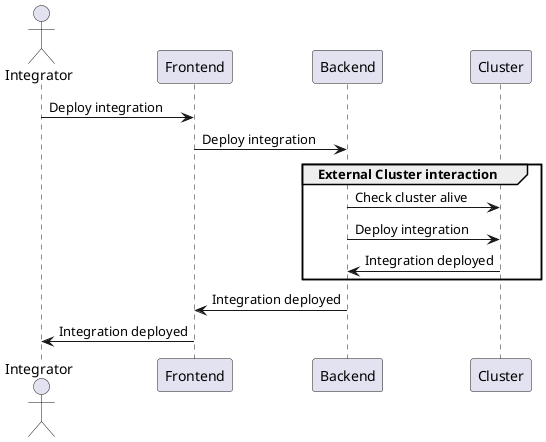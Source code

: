 @startuml
actor Integrator
Integrator -> Frontend : Deploy integration
Frontend -> Backend : Deploy integration
group External Cluster interaction
    Backend -> Cluster : Check cluster alive
    Backend -> Cluster : Deploy integration
    Cluster -> Backend : Integration deployed
end
Backend -> Frontend : Integration deployed
Frontend -> Integrator : Integration deployed
@enduml